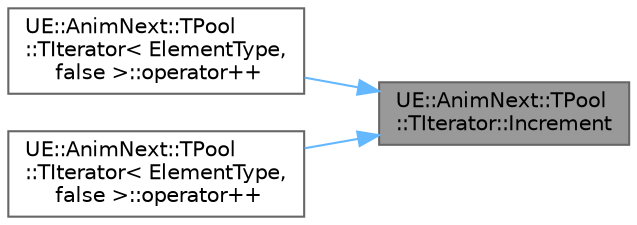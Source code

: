 digraph "UE::AnimNext::TPool::TIterator::Increment"
{
 // INTERACTIVE_SVG=YES
 // LATEX_PDF_SIZE
  bgcolor="transparent";
  edge [fontname=Helvetica,fontsize=10,labelfontname=Helvetica,labelfontsize=10];
  node [fontname=Helvetica,fontsize=10,shape=box,height=0.2,width=0.4];
  rankdir="RL";
  Node1 [id="Node000001",label="UE::AnimNext::TPool\l::TIterator::Increment",height=0.2,width=0.4,color="gray40", fillcolor="grey60", style="filled", fontcolor="black",tooltip=" "];
  Node1 -> Node2 [id="edge1_Node000001_Node000002",dir="back",color="steelblue1",style="solid",tooltip=" "];
  Node2 [id="Node000002",label="UE::AnimNext::TPool\l::TIterator\< ElementType,\l false \>::operator++",height=0.2,width=0.4,color="grey40", fillcolor="white", style="filled",URL="$d9/d5b/classUE_1_1AnimNext_1_1TPool_1_1TIterator.html#a7c64fc9ab0ea415318f506360b48cb7a",tooltip=" "];
  Node1 -> Node3 [id="edge2_Node000001_Node000003",dir="back",color="steelblue1",style="solid",tooltip=" "];
  Node3 [id="Node000003",label="UE::AnimNext::TPool\l::TIterator\< ElementType,\l false \>::operator++",height=0.2,width=0.4,color="grey40", fillcolor="white", style="filled",URL="$d9/d5b/classUE_1_1AnimNext_1_1TPool_1_1TIterator.html#a9411250b78c9f90860b178406f38a1d8",tooltip=" "];
}

